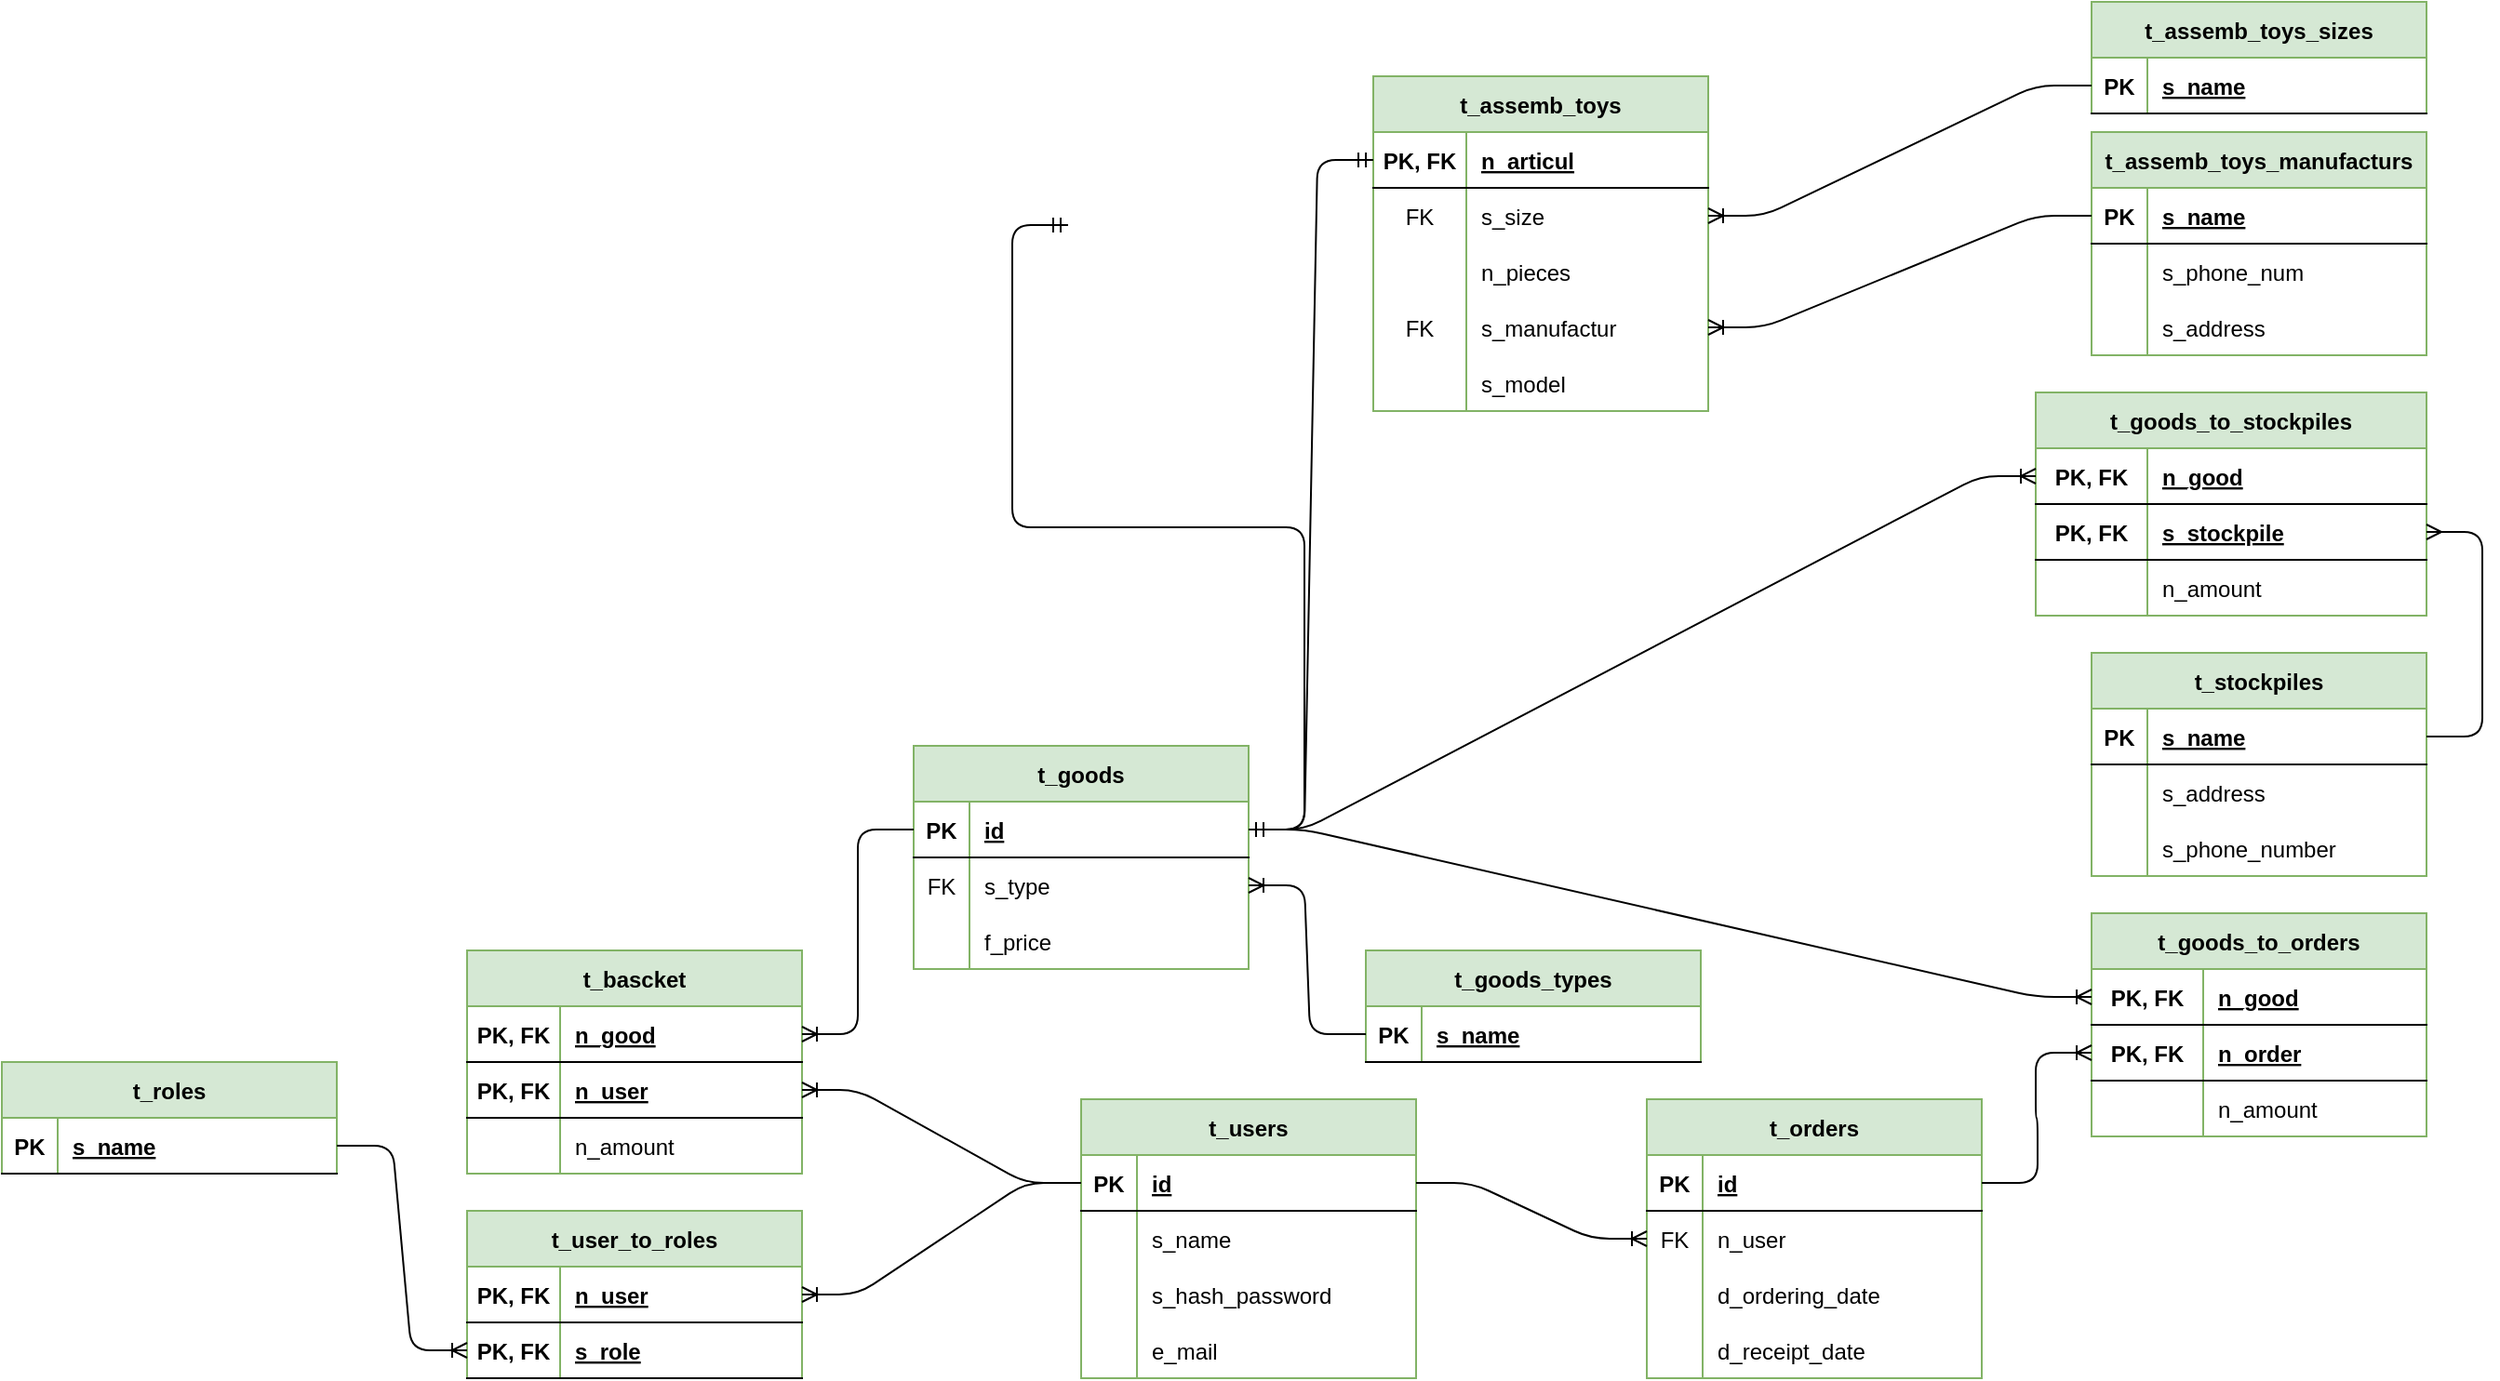 <mxfile version="14.9.0" type="device"><diagram id="l25zXF_h_-nfWPYXJ8Zp" name="Page-1"><mxGraphModel dx="2249" dy="1931" grid="1" gridSize="10" guides="1" tooltips="1" connect="1" arrows="1" fold="1" page="1" pageScale="1" pageWidth="827" pageHeight="1169" math="0" shadow="0"><root><mxCell id="0"/><mxCell id="1" parent="0"/><mxCell id="Kfu2-tte2u3ud-LGm2zd-1" value="t_users" style="shape=table;startSize=30;container=1;collapsible=1;childLayout=tableLayout;fixedRows=1;rowLines=0;fontStyle=1;align=center;resizeLast=1;fillColor=#d5e8d4;strokeColor=#82b366;" parent="1" vertex="1"><mxGeometry x="167" y="260" width="180" height="150" as="geometry"/></mxCell><mxCell id="Kfu2-tte2u3ud-LGm2zd-2" value="" style="shape=partialRectangle;collapsible=0;dropTarget=0;pointerEvents=0;fillColor=none;top=0;left=0;bottom=1;right=0;points=[[0,0.5],[1,0.5]];portConstraint=eastwest;" parent="Kfu2-tte2u3ud-LGm2zd-1" vertex="1"><mxGeometry y="30" width="180" height="30" as="geometry"/></mxCell><mxCell id="Kfu2-tte2u3ud-LGm2zd-3" value="PK" style="shape=partialRectangle;connectable=0;fillColor=none;top=0;left=0;bottom=0;right=0;fontStyle=1;overflow=hidden;" parent="Kfu2-tte2u3ud-LGm2zd-2" vertex="1"><mxGeometry width="30" height="30" as="geometry"/></mxCell><mxCell id="Kfu2-tte2u3ud-LGm2zd-4" value="id" style="shape=partialRectangle;connectable=0;fillColor=none;top=0;left=0;bottom=0;right=0;align=left;spacingLeft=6;fontStyle=5;overflow=hidden;" parent="Kfu2-tte2u3ud-LGm2zd-2" vertex="1"><mxGeometry x="30" width="150" height="30" as="geometry"/></mxCell><mxCell id="Kfu2-tte2u3ud-LGm2zd-5" value="" style="shape=partialRectangle;collapsible=0;dropTarget=0;pointerEvents=0;fillColor=none;top=0;left=0;bottom=0;right=0;points=[[0,0.5],[1,0.5]];portConstraint=eastwest;" parent="Kfu2-tte2u3ud-LGm2zd-1" vertex="1"><mxGeometry y="60" width="180" height="30" as="geometry"/></mxCell><mxCell id="Kfu2-tte2u3ud-LGm2zd-6" value="" style="shape=partialRectangle;connectable=0;fillColor=none;top=0;left=0;bottom=0;right=0;editable=1;overflow=hidden;" parent="Kfu2-tte2u3ud-LGm2zd-5" vertex="1"><mxGeometry width="30" height="30" as="geometry"/></mxCell><mxCell id="Kfu2-tte2u3ud-LGm2zd-7" value="s_name" style="shape=partialRectangle;connectable=0;fillColor=none;top=0;left=0;bottom=0;right=0;align=left;spacingLeft=6;overflow=hidden;" parent="Kfu2-tte2u3ud-LGm2zd-5" vertex="1"><mxGeometry x="30" width="150" height="30" as="geometry"/></mxCell><mxCell id="Kfu2-tte2u3ud-LGm2zd-8" value="" style="shape=partialRectangle;collapsible=0;dropTarget=0;pointerEvents=0;fillColor=none;top=0;left=0;bottom=0;right=0;points=[[0,0.5],[1,0.5]];portConstraint=eastwest;" parent="Kfu2-tte2u3ud-LGm2zd-1" vertex="1"><mxGeometry y="90" width="180" height="30" as="geometry"/></mxCell><mxCell id="Kfu2-tte2u3ud-LGm2zd-9" value="" style="shape=partialRectangle;connectable=0;fillColor=none;top=0;left=0;bottom=0;right=0;editable=1;overflow=hidden;" parent="Kfu2-tte2u3ud-LGm2zd-8" vertex="1"><mxGeometry width="30" height="30" as="geometry"/></mxCell><mxCell id="Kfu2-tte2u3ud-LGm2zd-10" value="s_hash_password" style="shape=partialRectangle;connectable=0;fillColor=none;top=0;left=0;bottom=0;right=0;align=left;spacingLeft=6;overflow=hidden;" parent="Kfu2-tte2u3ud-LGm2zd-8" vertex="1"><mxGeometry x="30" width="150" height="30" as="geometry"/></mxCell><mxCell id="Kfu2-tte2u3ud-LGm2zd-17" value="" style="shape=partialRectangle;collapsible=0;dropTarget=0;pointerEvents=0;fillColor=none;top=0;left=0;bottom=0;right=0;points=[[0,0.5],[1,0.5]];portConstraint=eastwest;" parent="Kfu2-tte2u3ud-LGm2zd-1" vertex="1"><mxGeometry y="120" width="180" height="30" as="geometry"/></mxCell><mxCell id="Kfu2-tte2u3ud-LGm2zd-18" value="" style="shape=partialRectangle;connectable=0;fillColor=none;top=0;left=0;bottom=0;right=0;editable=1;overflow=hidden;" parent="Kfu2-tte2u3ud-LGm2zd-17" vertex="1"><mxGeometry width="30" height="30" as="geometry"/></mxCell><mxCell id="Kfu2-tte2u3ud-LGm2zd-19" value="e_mail" style="shape=partialRectangle;connectable=0;fillColor=none;top=0;left=0;bottom=0;right=0;align=left;spacingLeft=6;overflow=hidden;" parent="Kfu2-tte2u3ud-LGm2zd-17" vertex="1"><mxGeometry x="30" width="150" height="30" as="geometry"/></mxCell><mxCell id="Kfu2-tte2u3ud-LGm2zd-30" value="t_orders" style="shape=table;startSize=30;container=1;collapsible=1;childLayout=tableLayout;fixedRows=1;rowLines=0;fontStyle=1;align=center;resizeLast=1;fillColor=#d5e8d4;strokeColor=#82b366;" parent="1" vertex="1"><mxGeometry x="471" y="260" width="180" height="150" as="geometry"><mxRectangle x="470" y="310" width="80" height="30" as="alternateBounds"/></mxGeometry></mxCell><mxCell id="Kfu2-tte2u3ud-LGm2zd-31" value="" style="shape=partialRectangle;collapsible=0;dropTarget=0;pointerEvents=0;fillColor=none;top=0;left=0;bottom=1;right=0;points=[[0,0.5],[1,0.5]];portConstraint=eastwest;" parent="Kfu2-tte2u3ud-LGm2zd-30" vertex="1"><mxGeometry y="30" width="180" height="30" as="geometry"/></mxCell><mxCell id="Kfu2-tte2u3ud-LGm2zd-32" value="PK" style="shape=partialRectangle;connectable=0;fillColor=none;top=0;left=0;bottom=0;right=0;fontStyle=1;overflow=hidden;" parent="Kfu2-tte2u3ud-LGm2zd-31" vertex="1"><mxGeometry width="30" height="30" as="geometry"/></mxCell><mxCell id="Kfu2-tte2u3ud-LGm2zd-33" value="id" style="shape=partialRectangle;connectable=0;fillColor=none;top=0;left=0;bottom=0;right=0;align=left;spacingLeft=6;fontStyle=5;overflow=hidden;" parent="Kfu2-tte2u3ud-LGm2zd-31" vertex="1"><mxGeometry x="30" width="150" height="30" as="geometry"/></mxCell><mxCell id="Kfu2-tte2u3ud-LGm2zd-37" value="" style="shape=partialRectangle;collapsible=0;dropTarget=0;pointerEvents=0;fillColor=none;top=0;left=0;bottom=0;right=0;points=[[0,0.5],[1,0.5]];portConstraint=eastwest;" parent="Kfu2-tte2u3ud-LGm2zd-30" vertex="1"><mxGeometry y="60" width="180" height="30" as="geometry"/></mxCell><mxCell id="Kfu2-tte2u3ud-LGm2zd-38" value="FK" style="shape=partialRectangle;connectable=0;fillColor=none;top=0;left=0;bottom=0;right=0;editable=1;overflow=hidden;" parent="Kfu2-tte2u3ud-LGm2zd-37" vertex="1"><mxGeometry width="30" height="30" as="geometry"/></mxCell><mxCell id="Kfu2-tte2u3ud-LGm2zd-39" value="n_user" style="shape=partialRectangle;connectable=0;fillColor=none;top=0;left=0;bottom=0;right=0;align=left;spacingLeft=6;overflow=hidden;" parent="Kfu2-tte2u3ud-LGm2zd-37" vertex="1"><mxGeometry x="30" width="150" height="30" as="geometry"/></mxCell><mxCell id="Kfu2-tte2u3ud-LGm2zd-40" value="" style="shape=partialRectangle;collapsible=0;dropTarget=0;pointerEvents=0;fillColor=none;top=0;left=0;bottom=0;right=0;points=[[0,0.5],[1,0.5]];portConstraint=eastwest;" parent="Kfu2-tte2u3ud-LGm2zd-30" vertex="1"><mxGeometry y="90" width="180" height="30" as="geometry"/></mxCell><mxCell id="Kfu2-tte2u3ud-LGm2zd-41" value="" style="shape=partialRectangle;connectable=0;fillColor=none;top=0;left=0;bottom=0;right=0;editable=1;overflow=hidden;" parent="Kfu2-tte2u3ud-LGm2zd-40" vertex="1"><mxGeometry width="30" height="30" as="geometry"/></mxCell><mxCell id="Kfu2-tte2u3ud-LGm2zd-42" value="d_ordering_date" style="shape=partialRectangle;connectable=0;fillColor=none;top=0;left=0;bottom=0;right=0;align=left;spacingLeft=6;overflow=hidden;" parent="Kfu2-tte2u3ud-LGm2zd-40" vertex="1"><mxGeometry x="30" width="150" height="30" as="geometry"/></mxCell><mxCell id="Kfu2-tte2u3ud-LGm2zd-43" style="shape=partialRectangle;collapsible=0;dropTarget=0;pointerEvents=0;fillColor=none;top=0;left=0;bottom=0;right=0;points=[[0,0.5],[1,0.5]];portConstraint=eastwest;" parent="Kfu2-tte2u3ud-LGm2zd-30" vertex="1"><mxGeometry y="120" width="180" height="30" as="geometry"/></mxCell><mxCell id="Kfu2-tte2u3ud-LGm2zd-44" style="shape=partialRectangle;connectable=0;fillColor=none;top=0;left=0;bottom=0;right=0;editable=1;overflow=hidden;" parent="Kfu2-tte2u3ud-LGm2zd-43" vertex="1"><mxGeometry width="30" height="30" as="geometry"/></mxCell><mxCell id="Kfu2-tte2u3ud-LGm2zd-45" value="d_receipt_date" style="shape=partialRectangle;connectable=0;fillColor=none;top=0;left=0;bottom=0;right=0;align=left;spacingLeft=6;overflow=hidden;" parent="Kfu2-tte2u3ud-LGm2zd-43" vertex="1"><mxGeometry x="30" width="150" height="30" as="geometry"/></mxCell><mxCell id="Kfu2-tte2u3ud-LGm2zd-49" value="" style="edgeStyle=entityRelationEdgeStyle;fontSize=12;html=1;endArrow=ERoneToMany;" parent="1" source="Kfu2-tte2u3ud-LGm2zd-2" target="Kfu2-tte2u3ud-LGm2zd-37" edge="1"><mxGeometry width="100" height="100" relative="1" as="geometry"><mxPoint x="427" y="470" as="sourcePoint"/><mxPoint x="527" y="370" as="targetPoint"/></mxGeometry></mxCell><mxCell id="Kfu2-tte2u3ud-LGm2zd-50" value="t_goods" style="shape=table;startSize=30;container=1;collapsible=1;childLayout=tableLayout;fixedRows=1;rowLines=0;fontStyle=1;align=center;resizeLast=1;fillColor=#d5e8d4;strokeColor=#82b366;" parent="1" vertex="1"><mxGeometry x="77" y="70" width="180" height="120" as="geometry"/></mxCell><mxCell id="Kfu2-tte2u3ud-LGm2zd-51" value="" style="shape=partialRectangle;collapsible=0;dropTarget=0;pointerEvents=0;fillColor=none;top=0;left=0;bottom=1;right=0;points=[[0,0.5],[1,0.5]];portConstraint=eastwest;" parent="Kfu2-tte2u3ud-LGm2zd-50" vertex="1"><mxGeometry y="30" width="180" height="30" as="geometry"/></mxCell><mxCell id="Kfu2-tte2u3ud-LGm2zd-52" value="PK" style="shape=partialRectangle;connectable=0;fillColor=none;top=0;left=0;bottom=0;right=0;fontStyle=1;overflow=hidden;" parent="Kfu2-tte2u3ud-LGm2zd-51" vertex="1"><mxGeometry width="30" height="30" as="geometry"/></mxCell><mxCell id="Kfu2-tte2u3ud-LGm2zd-53" value="id" style="shape=partialRectangle;connectable=0;fillColor=none;top=0;left=0;bottom=0;right=0;align=left;spacingLeft=6;fontStyle=5;overflow=hidden;" parent="Kfu2-tte2u3ud-LGm2zd-51" vertex="1"><mxGeometry x="30" width="150" height="30" as="geometry"/></mxCell><mxCell id="Kfu2-tte2u3ud-LGm2zd-54" value="" style="shape=partialRectangle;collapsible=0;dropTarget=0;pointerEvents=0;fillColor=none;top=0;left=0;bottom=0;right=0;points=[[0,0.5],[1,0.5]];portConstraint=eastwest;" parent="Kfu2-tte2u3ud-LGm2zd-50" vertex="1"><mxGeometry y="60" width="180" height="30" as="geometry"/></mxCell><mxCell id="Kfu2-tte2u3ud-LGm2zd-55" value="FK" style="shape=partialRectangle;connectable=0;fillColor=none;top=0;left=0;bottom=0;right=0;editable=1;overflow=hidden;" parent="Kfu2-tte2u3ud-LGm2zd-54" vertex="1"><mxGeometry width="30" height="30" as="geometry"/></mxCell><mxCell id="Kfu2-tte2u3ud-LGm2zd-56" value="s_type" style="shape=partialRectangle;connectable=0;fillColor=none;top=0;left=0;bottom=0;right=0;align=left;spacingLeft=6;overflow=hidden;" parent="Kfu2-tte2u3ud-LGm2zd-54" vertex="1"><mxGeometry x="30" width="150" height="30" as="geometry"/></mxCell><mxCell id="KdkHoubyCZWtUUZc4maZ-32" style="shape=partialRectangle;collapsible=0;dropTarget=0;pointerEvents=0;fillColor=none;top=0;left=0;bottom=0;right=0;points=[[0,0.5],[1,0.5]];portConstraint=eastwest;" parent="Kfu2-tte2u3ud-LGm2zd-50" vertex="1"><mxGeometry y="90" width="180" height="30" as="geometry"/></mxCell><mxCell id="KdkHoubyCZWtUUZc4maZ-33" style="shape=partialRectangle;connectable=0;fillColor=none;top=0;left=0;bottom=0;right=0;editable=1;overflow=hidden;" parent="KdkHoubyCZWtUUZc4maZ-32" vertex="1"><mxGeometry width="30" height="30" as="geometry"/></mxCell><mxCell id="KdkHoubyCZWtUUZc4maZ-34" value="f_price" style="shape=partialRectangle;connectable=0;fillColor=none;top=0;left=0;bottom=0;right=0;align=left;spacingLeft=6;overflow=hidden;" parent="KdkHoubyCZWtUUZc4maZ-32" vertex="1"><mxGeometry x="30" width="150" height="30" as="geometry"/></mxCell><mxCell id="Kfu2-tte2u3ud-LGm2zd-72" value="t_stockpiles" style="shape=table;startSize=30;container=1;collapsible=1;childLayout=tableLayout;fixedRows=1;rowLines=0;fontStyle=1;align=center;resizeLast=1;fillColor=#d5e8d4;strokeColor=#82b366;" parent="1" vertex="1"><mxGeometry x="710" y="20" width="180" height="120" as="geometry"/></mxCell><mxCell id="Kfu2-tte2u3ud-LGm2zd-73" value="" style="shape=partialRectangle;collapsible=0;dropTarget=0;pointerEvents=0;fillColor=none;top=0;left=0;bottom=1;right=0;points=[[0,0.5],[1,0.5]];portConstraint=eastwest;" parent="Kfu2-tte2u3ud-LGm2zd-72" vertex="1"><mxGeometry y="30" width="180" height="30" as="geometry"/></mxCell><mxCell id="Kfu2-tte2u3ud-LGm2zd-74" value="PK" style="shape=partialRectangle;connectable=0;fillColor=none;top=0;left=0;bottom=0;right=0;fontStyle=1;overflow=hidden;" parent="Kfu2-tte2u3ud-LGm2zd-73" vertex="1"><mxGeometry width="30" height="30" as="geometry"/></mxCell><mxCell id="Kfu2-tte2u3ud-LGm2zd-75" value="s_name" style="shape=partialRectangle;connectable=0;fillColor=none;top=0;left=0;bottom=0;right=0;align=left;spacingLeft=6;fontStyle=5;overflow=hidden;" parent="Kfu2-tte2u3ud-LGm2zd-73" vertex="1"><mxGeometry x="30" width="150" height="30" as="geometry"/></mxCell><mxCell id="Kfu2-tte2u3ud-LGm2zd-76" value="" style="shape=partialRectangle;collapsible=0;dropTarget=0;pointerEvents=0;fillColor=none;top=0;left=0;bottom=0;right=0;points=[[0,0.5],[1,0.5]];portConstraint=eastwest;" parent="Kfu2-tte2u3ud-LGm2zd-72" vertex="1"><mxGeometry y="60" width="180" height="30" as="geometry"/></mxCell><mxCell id="Kfu2-tte2u3ud-LGm2zd-77" value="" style="shape=partialRectangle;connectable=0;fillColor=none;top=0;left=0;bottom=0;right=0;editable=1;overflow=hidden;" parent="Kfu2-tte2u3ud-LGm2zd-76" vertex="1"><mxGeometry width="30" height="30" as="geometry"/></mxCell><mxCell id="Kfu2-tte2u3ud-LGm2zd-78" value="s_address" style="shape=partialRectangle;connectable=0;fillColor=none;top=0;left=0;bottom=0;right=0;align=left;spacingLeft=6;overflow=hidden;" parent="Kfu2-tte2u3ud-LGm2zd-76" vertex="1"><mxGeometry x="30" width="150" height="30" as="geometry"/></mxCell><mxCell id="Kfu2-tte2u3ud-LGm2zd-79" value="" style="shape=partialRectangle;collapsible=0;dropTarget=0;pointerEvents=0;fillColor=none;top=0;left=0;bottom=0;right=0;points=[[0,0.5],[1,0.5]];portConstraint=eastwest;" parent="Kfu2-tte2u3ud-LGm2zd-72" vertex="1"><mxGeometry y="90" width="180" height="30" as="geometry"/></mxCell><mxCell id="Kfu2-tte2u3ud-LGm2zd-80" value="" style="shape=partialRectangle;connectable=0;fillColor=none;top=0;left=0;bottom=0;right=0;editable=1;overflow=hidden;" parent="Kfu2-tte2u3ud-LGm2zd-79" vertex="1"><mxGeometry width="30" height="30" as="geometry"/></mxCell><mxCell id="Kfu2-tte2u3ud-LGm2zd-81" value="s_phone_number" style="shape=partialRectangle;connectable=0;fillColor=none;top=0;left=0;bottom=0;right=0;align=left;spacingLeft=6;overflow=hidden;" parent="Kfu2-tte2u3ud-LGm2zd-79" vertex="1"><mxGeometry x="30" width="150" height="30" as="geometry"/></mxCell><mxCell id="Kfu2-tte2u3ud-LGm2zd-85" value="t_goods_to_stockpiles" style="shape=table;startSize=30;container=1;collapsible=1;childLayout=tableLayout;fixedRows=1;rowLines=0;fontStyle=1;align=center;resizeLast=1;fillColor=#d5e8d4;strokeColor=#82b366;" parent="1" vertex="1"><mxGeometry x="680" y="-120" width="210" height="120" as="geometry"/></mxCell><mxCell id="Kfu2-tte2u3ud-LGm2zd-86" value="" style="shape=partialRectangle;collapsible=0;dropTarget=0;pointerEvents=0;fillColor=none;top=0;left=0;bottom=1;right=0;points=[[0,0.5],[1,0.5]];portConstraint=eastwest;" parent="Kfu2-tte2u3ud-LGm2zd-85" vertex="1"><mxGeometry y="30" width="210" height="30" as="geometry"/></mxCell><mxCell id="Kfu2-tte2u3ud-LGm2zd-87" value="PK, FK" style="shape=partialRectangle;connectable=0;fillColor=none;top=0;left=0;bottom=0;right=0;fontStyle=1;overflow=hidden;" parent="Kfu2-tte2u3ud-LGm2zd-86" vertex="1"><mxGeometry width="60" height="30" as="geometry"/></mxCell><mxCell id="Kfu2-tte2u3ud-LGm2zd-88" value="n_good" style="shape=partialRectangle;connectable=0;fillColor=none;top=0;left=0;bottom=0;right=0;align=left;spacingLeft=6;fontStyle=5;overflow=hidden;" parent="Kfu2-tte2u3ud-LGm2zd-86" vertex="1"><mxGeometry x="60" width="150" height="30" as="geometry"/></mxCell><mxCell id="Kfu2-tte2u3ud-LGm2zd-125" value="" style="shape=partialRectangle;collapsible=0;dropTarget=0;pointerEvents=0;fillColor=none;top=0;left=0;bottom=1;right=0;points=[[0,0.5],[1,0.5]];portConstraint=eastwest;" parent="Kfu2-tte2u3ud-LGm2zd-85" vertex="1"><mxGeometry y="60" width="210" height="30" as="geometry"/></mxCell><mxCell id="Kfu2-tte2u3ud-LGm2zd-126" value="PK, FK" style="shape=partialRectangle;connectable=0;fillColor=none;top=0;left=0;bottom=0;right=0;fontStyle=1;overflow=hidden;" parent="Kfu2-tte2u3ud-LGm2zd-125" vertex="1"><mxGeometry width="60" height="30" as="geometry"/></mxCell><mxCell id="Kfu2-tte2u3ud-LGm2zd-127" value="s_stockpile" style="shape=partialRectangle;connectable=0;fillColor=none;top=0;left=0;bottom=0;right=0;align=left;spacingLeft=6;fontStyle=5;overflow=hidden;" parent="Kfu2-tte2u3ud-LGm2zd-125" vertex="1"><mxGeometry x="60" width="150" height="30" as="geometry"/></mxCell><mxCell id="Kfu2-tte2u3ud-LGm2zd-89" value="" style="shape=partialRectangle;collapsible=0;dropTarget=0;pointerEvents=0;fillColor=none;top=0;left=0;bottom=0;right=0;points=[[0,0.5],[1,0.5]];portConstraint=eastwest;" parent="Kfu2-tte2u3ud-LGm2zd-85" vertex="1"><mxGeometry y="90" width="210" height="30" as="geometry"/></mxCell><mxCell id="Kfu2-tte2u3ud-LGm2zd-90" value="" style="shape=partialRectangle;connectable=0;fillColor=none;top=0;left=0;bottom=0;right=0;editable=1;overflow=hidden;" parent="Kfu2-tte2u3ud-LGm2zd-89" vertex="1"><mxGeometry width="60" height="30" as="geometry"/></mxCell><mxCell id="Kfu2-tte2u3ud-LGm2zd-91" value="n_amount" style="shape=partialRectangle;connectable=0;fillColor=none;top=0;left=0;bottom=0;right=0;align=left;spacingLeft=6;overflow=hidden;" parent="Kfu2-tte2u3ud-LGm2zd-89" vertex="1"><mxGeometry x="60" width="150" height="30" as="geometry"/></mxCell><mxCell id="KdkHoubyCZWtUUZc4maZ-1" value="t_goods_to_orders" style="shape=table;startSize=30;container=1;collapsible=1;childLayout=tableLayout;fixedRows=1;rowLines=0;fontStyle=1;align=center;resizeLast=1;fillColor=#d5e8d4;strokeColor=#82b366;" parent="1" vertex="1"><mxGeometry x="710" y="160" width="180" height="120" as="geometry"/></mxCell><mxCell id="KdkHoubyCZWtUUZc4maZ-2" value="" style="shape=partialRectangle;collapsible=0;dropTarget=0;pointerEvents=0;fillColor=none;top=0;left=0;bottom=1;right=0;points=[[0,0.5],[1,0.5]];portConstraint=eastwest;" parent="KdkHoubyCZWtUUZc4maZ-1" vertex="1"><mxGeometry y="30" width="180" height="30" as="geometry"/></mxCell><mxCell id="KdkHoubyCZWtUUZc4maZ-3" value="PK, FK" style="shape=partialRectangle;connectable=0;fillColor=none;top=0;left=0;bottom=0;right=0;fontStyle=1;overflow=hidden;" parent="KdkHoubyCZWtUUZc4maZ-2" vertex="1"><mxGeometry width="60" height="30" as="geometry"/></mxCell><mxCell id="KdkHoubyCZWtUUZc4maZ-4" value="n_good" style="shape=partialRectangle;connectable=0;fillColor=none;top=0;left=0;bottom=0;right=0;align=left;spacingLeft=6;fontStyle=5;overflow=hidden;" parent="KdkHoubyCZWtUUZc4maZ-2" vertex="1"><mxGeometry x="60" width="120" height="30" as="geometry"/></mxCell><mxCell id="KdkHoubyCZWtUUZc4maZ-14" style="shape=partialRectangle;collapsible=0;dropTarget=0;pointerEvents=0;fillColor=none;top=0;left=0;bottom=1;right=0;points=[[0,0.5],[1,0.5]];portConstraint=eastwest;" parent="KdkHoubyCZWtUUZc4maZ-1" vertex="1"><mxGeometry y="60" width="180" height="30" as="geometry"/></mxCell><mxCell id="KdkHoubyCZWtUUZc4maZ-15" value="PK, FK" style="shape=partialRectangle;connectable=0;fillColor=none;top=0;left=0;bottom=0;right=0;fontStyle=1;overflow=hidden;" parent="KdkHoubyCZWtUUZc4maZ-14" vertex="1"><mxGeometry width="60" height="30" as="geometry"/></mxCell><mxCell id="KdkHoubyCZWtUUZc4maZ-16" value="n_order" style="shape=partialRectangle;connectable=0;fillColor=none;top=0;left=0;bottom=0;right=0;align=left;spacingLeft=6;fontStyle=5;overflow=hidden;" parent="KdkHoubyCZWtUUZc4maZ-14" vertex="1"><mxGeometry x="60" width="120" height="30" as="geometry"/></mxCell><mxCell id="KdkHoubyCZWtUUZc4maZ-5" value="" style="shape=partialRectangle;collapsible=0;dropTarget=0;pointerEvents=0;fillColor=none;top=0;left=0;bottom=0;right=0;points=[[0,0.5],[1,0.5]];portConstraint=eastwest;" parent="KdkHoubyCZWtUUZc4maZ-1" vertex="1"><mxGeometry y="90" width="180" height="30" as="geometry"/></mxCell><mxCell id="KdkHoubyCZWtUUZc4maZ-6" value="" style="shape=partialRectangle;connectable=0;fillColor=none;top=0;left=0;bottom=0;right=0;editable=1;overflow=hidden;" parent="KdkHoubyCZWtUUZc4maZ-5" vertex="1"><mxGeometry width="60" height="30" as="geometry"/></mxCell><mxCell id="KdkHoubyCZWtUUZc4maZ-7" value="n_amount" style="shape=partialRectangle;connectable=0;fillColor=none;top=0;left=0;bottom=0;right=0;align=left;spacingLeft=6;overflow=hidden;" parent="KdkHoubyCZWtUUZc4maZ-5" vertex="1"><mxGeometry x="60" width="120" height="30" as="geometry"/></mxCell><mxCell id="KdkHoubyCZWtUUZc4maZ-19" value="t_assemb_toys" style="shape=table;startSize=30;container=1;collapsible=1;childLayout=tableLayout;fixedRows=1;rowLines=0;fontStyle=1;align=center;resizeLast=1;fillColor=#d5e8d4;strokeColor=#82b366;" parent="1" vertex="1"><mxGeometry x="324" y="-290" width="180" height="180" as="geometry"/></mxCell><mxCell id="KdkHoubyCZWtUUZc4maZ-20" value="" style="shape=partialRectangle;collapsible=0;dropTarget=0;pointerEvents=0;fillColor=none;top=0;left=0;bottom=1;right=0;points=[[0,0.5],[1,0.5]];portConstraint=eastwest;" parent="KdkHoubyCZWtUUZc4maZ-19" vertex="1"><mxGeometry y="30" width="180" height="30" as="geometry"/></mxCell><mxCell id="KdkHoubyCZWtUUZc4maZ-21" value="PK, FK" style="shape=partialRectangle;connectable=0;fillColor=none;top=0;left=0;bottom=0;right=0;fontStyle=1;overflow=hidden;" parent="KdkHoubyCZWtUUZc4maZ-20" vertex="1"><mxGeometry width="50" height="30" as="geometry"/></mxCell><mxCell id="KdkHoubyCZWtUUZc4maZ-22" value="n_articul" style="shape=partialRectangle;connectable=0;fillColor=none;top=0;left=0;bottom=0;right=0;align=left;spacingLeft=6;fontStyle=5;overflow=hidden;" parent="KdkHoubyCZWtUUZc4maZ-20" vertex="1"><mxGeometry x="50" width="130" height="30" as="geometry"/></mxCell><mxCell id="KdkHoubyCZWtUUZc4maZ-26" value="" style="shape=partialRectangle;collapsible=0;dropTarget=0;pointerEvents=0;fillColor=none;top=0;left=0;bottom=0;right=0;points=[[0,0.5],[1,0.5]];portConstraint=eastwest;" parent="KdkHoubyCZWtUUZc4maZ-19" vertex="1"><mxGeometry y="60" width="180" height="30" as="geometry"/></mxCell><mxCell id="KdkHoubyCZWtUUZc4maZ-27" value="FK" style="shape=partialRectangle;connectable=0;fillColor=none;top=0;left=0;bottom=0;right=0;editable=1;overflow=hidden;" parent="KdkHoubyCZWtUUZc4maZ-26" vertex="1"><mxGeometry width="50" height="30" as="geometry"/></mxCell><mxCell id="KdkHoubyCZWtUUZc4maZ-28" value="s_size" style="shape=partialRectangle;connectable=0;fillColor=none;top=0;left=0;bottom=0;right=0;align=left;spacingLeft=6;overflow=hidden;" parent="KdkHoubyCZWtUUZc4maZ-26" vertex="1"><mxGeometry x="50" width="130" height="30" as="geometry"/></mxCell><mxCell id="KdkHoubyCZWtUUZc4maZ-29" value="" style="shape=partialRectangle;collapsible=0;dropTarget=0;pointerEvents=0;fillColor=none;top=0;left=0;bottom=0;right=0;points=[[0,0.5],[1,0.5]];portConstraint=eastwest;" parent="KdkHoubyCZWtUUZc4maZ-19" vertex="1"><mxGeometry y="90" width="180" height="30" as="geometry"/></mxCell><mxCell id="KdkHoubyCZWtUUZc4maZ-30" value="" style="shape=partialRectangle;connectable=0;fillColor=none;top=0;left=0;bottom=0;right=0;editable=1;overflow=hidden;" parent="KdkHoubyCZWtUUZc4maZ-29" vertex="1"><mxGeometry width="50" height="30" as="geometry"/></mxCell><mxCell id="KdkHoubyCZWtUUZc4maZ-31" value="n_pieces" style="shape=partialRectangle;connectable=0;fillColor=none;top=0;left=0;bottom=0;right=0;align=left;spacingLeft=6;overflow=hidden;" parent="KdkHoubyCZWtUUZc4maZ-29" vertex="1"><mxGeometry x="50" width="130" height="30" as="geometry"/></mxCell><mxCell id="ILdsVko08SGLMt3vrVn5-2" style="shape=partialRectangle;collapsible=0;dropTarget=0;pointerEvents=0;fillColor=none;top=0;left=0;bottom=0;right=0;points=[[0,0.5],[1,0.5]];portConstraint=eastwest;" vertex="1" parent="KdkHoubyCZWtUUZc4maZ-19"><mxGeometry y="120" width="180" height="30" as="geometry"/></mxCell><mxCell id="ILdsVko08SGLMt3vrVn5-3" value="FK" style="shape=partialRectangle;connectable=0;fillColor=none;top=0;left=0;bottom=0;right=0;editable=1;overflow=hidden;" vertex="1" parent="ILdsVko08SGLMt3vrVn5-2"><mxGeometry width="50" height="30" as="geometry"/></mxCell><mxCell id="ILdsVko08SGLMt3vrVn5-4" value="s_manufactur" style="shape=partialRectangle;connectable=0;fillColor=none;top=0;left=0;bottom=0;right=0;align=left;spacingLeft=6;overflow=hidden;" vertex="1" parent="ILdsVko08SGLMt3vrVn5-2"><mxGeometry x="50" width="130" height="30" as="geometry"/></mxCell><mxCell id="ILdsVko08SGLMt3vrVn5-5" style="shape=partialRectangle;collapsible=0;dropTarget=0;pointerEvents=0;fillColor=none;top=0;left=0;bottom=0;right=0;points=[[0,0.5],[1,0.5]];portConstraint=eastwest;" vertex="1" parent="KdkHoubyCZWtUUZc4maZ-19"><mxGeometry y="150" width="180" height="30" as="geometry"/></mxCell><mxCell id="ILdsVko08SGLMt3vrVn5-6" value="" style="shape=partialRectangle;connectable=0;fillColor=none;top=0;left=0;bottom=0;right=0;editable=1;overflow=hidden;" vertex="1" parent="ILdsVko08SGLMt3vrVn5-5"><mxGeometry width="50" height="30" as="geometry"/></mxCell><mxCell id="ILdsVko08SGLMt3vrVn5-7" value="s_model" style="shape=partialRectangle;connectable=0;fillColor=none;top=0;left=0;bottom=0;right=0;align=left;spacingLeft=6;overflow=hidden;" vertex="1" parent="ILdsVko08SGLMt3vrVn5-5"><mxGeometry x="50" width="130" height="30" as="geometry"/></mxCell><mxCell id="KdkHoubyCZWtUUZc4maZ-39" value="t_assemb_toys_manufacturs" style="shape=table;startSize=30;container=1;collapsible=1;childLayout=tableLayout;fixedRows=1;rowLines=0;fontStyle=1;align=center;resizeLast=1;fillColor=#d5e8d4;strokeColor=#82b366;" parent="1" vertex="1"><mxGeometry x="710" y="-260" width="180" height="120" as="geometry"/></mxCell><mxCell id="KdkHoubyCZWtUUZc4maZ-40" value="" style="shape=partialRectangle;collapsible=0;dropTarget=0;pointerEvents=0;fillColor=none;top=0;left=0;bottom=1;right=0;points=[[0,0.5],[1,0.5]];portConstraint=eastwest;" parent="KdkHoubyCZWtUUZc4maZ-39" vertex="1"><mxGeometry y="30" width="180" height="30" as="geometry"/></mxCell><mxCell id="KdkHoubyCZWtUUZc4maZ-41" value="PK" style="shape=partialRectangle;connectable=0;fillColor=none;top=0;left=0;bottom=0;right=0;fontStyle=1;overflow=hidden;" parent="KdkHoubyCZWtUUZc4maZ-40" vertex="1"><mxGeometry width="30" height="30" as="geometry"/></mxCell><mxCell id="KdkHoubyCZWtUUZc4maZ-42" value="s_name" style="shape=partialRectangle;connectable=0;fillColor=none;top=0;left=0;bottom=0;right=0;align=left;spacingLeft=6;fontStyle=5;overflow=hidden;" parent="KdkHoubyCZWtUUZc4maZ-40" vertex="1"><mxGeometry x="30" width="150" height="30" as="geometry"/></mxCell><mxCell id="KdkHoubyCZWtUUZc4maZ-43" value="" style="shape=partialRectangle;collapsible=0;dropTarget=0;pointerEvents=0;fillColor=none;top=0;left=0;bottom=0;right=0;points=[[0,0.5],[1,0.5]];portConstraint=eastwest;" parent="KdkHoubyCZWtUUZc4maZ-39" vertex="1"><mxGeometry y="60" width="180" height="30" as="geometry"/></mxCell><mxCell id="KdkHoubyCZWtUUZc4maZ-44" value="" style="shape=partialRectangle;connectable=0;fillColor=none;top=0;left=0;bottom=0;right=0;editable=1;overflow=hidden;" parent="KdkHoubyCZWtUUZc4maZ-43" vertex="1"><mxGeometry width="30" height="30" as="geometry"/></mxCell><mxCell id="KdkHoubyCZWtUUZc4maZ-45" value="s_phone_num" style="shape=partialRectangle;connectable=0;fillColor=none;top=0;left=0;bottom=0;right=0;align=left;spacingLeft=6;overflow=hidden;" parent="KdkHoubyCZWtUUZc4maZ-43" vertex="1"><mxGeometry x="30" width="150" height="30" as="geometry"/></mxCell><mxCell id="KdkHoubyCZWtUUZc4maZ-46" value="" style="shape=partialRectangle;collapsible=0;dropTarget=0;pointerEvents=0;fillColor=none;top=0;left=0;bottom=0;right=0;points=[[0,0.5],[1,0.5]];portConstraint=eastwest;" parent="KdkHoubyCZWtUUZc4maZ-39" vertex="1"><mxGeometry y="90" width="180" height="30" as="geometry"/></mxCell><mxCell id="KdkHoubyCZWtUUZc4maZ-47" value="" style="shape=partialRectangle;connectable=0;fillColor=none;top=0;left=0;bottom=0;right=0;editable=1;overflow=hidden;" parent="KdkHoubyCZWtUUZc4maZ-46" vertex="1"><mxGeometry width="30" height="30" as="geometry"/></mxCell><mxCell id="KdkHoubyCZWtUUZc4maZ-48" value="s_address" style="shape=partialRectangle;connectable=0;fillColor=none;top=0;left=0;bottom=0;right=0;align=left;spacingLeft=6;overflow=hidden;" parent="KdkHoubyCZWtUUZc4maZ-46" vertex="1"><mxGeometry x="30" width="150" height="30" as="geometry"/></mxCell><mxCell id="KdkHoubyCZWtUUZc4maZ-75" value="t_assemb_toys_sizes" style="shape=table;startSize=30;container=1;collapsible=1;childLayout=tableLayout;fixedRows=1;rowLines=0;fontStyle=1;align=center;resizeLast=1;fillColor=#d5e8d4;strokeColor=#82b366;" parent="1" vertex="1"><mxGeometry x="710" y="-330" width="180" height="60" as="geometry"/></mxCell><mxCell id="KdkHoubyCZWtUUZc4maZ-76" value="" style="shape=partialRectangle;collapsible=0;dropTarget=0;pointerEvents=0;fillColor=none;top=0;left=0;bottom=1;right=0;points=[[0,0.5],[1,0.5]];portConstraint=eastwest;" parent="KdkHoubyCZWtUUZc4maZ-75" vertex="1"><mxGeometry y="30" width="180" height="30" as="geometry"/></mxCell><mxCell id="KdkHoubyCZWtUUZc4maZ-77" value="PK" style="shape=partialRectangle;connectable=0;fillColor=none;top=0;left=0;bottom=0;right=0;fontStyle=1;overflow=hidden;" parent="KdkHoubyCZWtUUZc4maZ-76" vertex="1"><mxGeometry width="30" height="30" as="geometry"/></mxCell><mxCell id="KdkHoubyCZWtUUZc4maZ-78" value="s_name" style="shape=partialRectangle;connectable=0;fillColor=none;top=0;left=0;bottom=0;right=0;align=left;spacingLeft=6;fontStyle=5;overflow=hidden;" parent="KdkHoubyCZWtUUZc4maZ-76" vertex="1"><mxGeometry x="30" width="150" height="30" as="geometry"/></mxCell><mxCell id="KdkHoubyCZWtUUZc4maZ-82" value="t_bascket" style="shape=table;startSize=30;container=1;collapsible=1;childLayout=tableLayout;fixedRows=1;rowLines=0;fontStyle=1;align=center;resizeLast=1;fillColor=#d5e8d4;strokeColor=#82b366;" parent="1" vertex="1"><mxGeometry x="-163" y="180" width="180" height="120" as="geometry"/></mxCell><mxCell id="KdkHoubyCZWtUUZc4maZ-95" style="shape=partialRectangle;collapsible=0;dropTarget=0;pointerEvents=0;fillColor=none;top=0;left=0;bottom=1;right=0;points=[[0,0.5],[1,0.5]];portConstraint=eastwest;" parent="KdkHoubyCZWtUUZc4maZ-82" vertex="1"><mxGeometry y="30" width="180" height="30" as="geometry"/></mxCell><mxCell id="KdkHoubyCZWtUUZc4maZ-96" value="PK, FK" style="shape=partialRectangle;connectable=0;fillColor=none;top=0;left=0;bottom=0;right=0;fontStyle=1;overflow=hidden;" parent="KdkHoubyCZWtUUZc4maZ-95" vertex="1"><mxGeometry width="50" height="30" as="geometry"/></mxCell><mxCell id="KdkHoubyCZWtUUZc4maZ-97" value="n_good" style="shape=partialRectangle;connectable=0;fillColor=none;top=0;left=0;bottom=0;right=0;align=left;spacingLeft=6;fontStyle=5;overflow=hidden;" parent="KdkHoubyCZWtUUZc4maZ-95" vertex="1"><mxGeometry x="50" width="130" height="30" as="geometry"/></mxCell><mxCell id="KdkHoubyCZWtUUZc4maZ-83" value="" style="shape=partialRectangle;collapsible=0;dropTarget=0;pointerEvents=0;fillColor=none;top=0;left=0;bottom=1;right=0;points=[[0,0.5],[1,0.5]];portConstraint=eastwest;" parent="KdkHoubyCZWtUUZc4maZ-82" vertex="1"><mxGeometry y="60" width="180" height="30" as="geometry"/></mxCell><mxCell id="KdkHoubyCZWtUUZc4maZ-84" value="PK, FK" style="shape=partialRectangle;connectable=0;fillColor=none;top=0;left=0;bottom=0;right=0;fontStyle=1;overflow=hidden;" parent="KdkHoubyCZWtUUZc4maZ-83" vertex="1"><mxGeometry width="50" height="30" as="geometry"/></mxCell><mxCell id="KdkHoubyCZWtUUZc4maZ-85" value="n_user" style="shape=partialRectangle;connectable=0;fillColor=none;top=0;left=0;bottom=0;right=0;align=left;spacingLeft=6;fontStyle=5;overflow=hidden;" parent="KdkHoubyCZWtUUZc4maZ-83" vertex="1"><mxGeometry x="50" width="130" height="30" as="geometry"/></mxCell><mxCell id="KdkHoubyCZWtUUZc4maZ-86" value="" style="shape=partialRectangle;collapsible=0;dropTarget=0;pointerEvents=0;fillColor=none;top=0;left=0;bottom=0;right=0;points=[[0,0.5],[1,0.5]];portConstraint=eastwest;" parent="KdkHoubyCZWtUUZc4maZ-82" vertex="1"><mxGeometry y="90" width="180" height="30" as="geometry"/></mxCell><mxCell id="KdkHoubyCZWtUUZc4maZ-87" value="" style="shape=partialRectangle;connectable=0;fillColor=none;top=0;left=0;bottom=0;right=0;editable=1;overflow=hidden;" parent="KdkHoubyCZWtUUZc4maZ-86" vertex="1"><mxGeometry width="50" height="30" as="geometry"/></mxCell><mxCell id="KdkHoubyCZWtUUZc4maZ-88" value="n_amount" style="shape=partialRectangle;connectable=0;fillColor=none;top=0;left=0;bottom=0;right=0;align=left;spacingLeft=6;overflow=hidden;" parent="KdkHoubyCZWtUUZc4maZ-86" vertex="1"><mxGeometry x="50" width="130" height="30" as="geometry"/></mxCell><mxCell id="KdkHoubyCZWtUUZc4maZ-105" value="t_roles" style="shape=table;startSize=30;container=1;collapsible=1;childLayout=tableLayout;fixedRows=1;rowLines=0;fontStyle=1;align=center;resizeLast=1;fillColor=#d5e8d4;strokeColor=#82b366;" parent="1" vertex="1"><mxGeometry x="-413" y="240" width="180" height="60" as="geometry"/></mxCell><mxCell id="KdkHoubyCZWtUUZc4maZ-106" value="" style="shape=partialRectangle;collapsible=0;dropTarget=0;pointerEvents=0;fillColor=none;top=0;left=0;bottom=1;right=0;points=[[0,0.5],[1,0.5]];portConstraint=eastwest;" parent="KdkHoubyCZWtUUZc4maZ-105" vertex="1"><mxGeometry y="30" width="180" height="30" as="geometry"/></mxCell><mxCell id="KdkHoubyCZWtUUZc4maZ-107" value="PK" style="shape=partialRectangle;connectable=0;fillColor=none;top=0;left=0;bottom=0;right=0;fontStyle=1;overflow=hidden;" parent="KdkHoubyCZWtUUZc4maZ-106" vertex="1"><mxGeometry width="30" height="30" as="geometry"/></mxCell><mxCell id="KdkHoubyCZWtUUZc4maZ-108" value="s_name" style="shape=partialRectangle;connectable=0;fillColor=none;top=0;left=0;bottom=0;right=0;align=left;spacingLeft=6;fontStyle=5;overflow=hidden;" parent="KdkHoubyCZWtUUZc4maZ-106" vertex="1"><mxGeometry x="30" width="150" height="30" as="geometry"/></mxCell><mxCell id="KdkHoubyCZWtUUZc4maZ-121" value="t_user_to_roles" style="shape=table;startSize=30;container=1;collapsible=1;childLayout=tableLayout;fixedRows=1;rowLines=0;fontStyle=1;align=center;resizeLast=1;fillColor=#d5e8d4;strokeColor=#82b366;" parent="1" vertex="1"><mxGeometry x="-163" y="320" width="180" height="90" as="geometry"/></mxCell><mxCell id="KdkHoubyCZWtUUZc4maZ-122" value="" style="shape=partialRectangle;collapsible=0;dropTarget=0;pointerEvents=0;fillColor=none;top=0;left=0;bottom=1;right=0;points=[[0,0.5],[1,0.5]];portConstraint=eastwest;" parent="KdkHoubyCZWtUUZc4maZ-121" vertex="1"><mxGeometry y="30" width="180" height="30" as="geometry"/></mxCell><mxCell id="KdkHoubyCZWtUUZc4maZ-123" value="PK, FK" style="shape=partialRectangle;connectable=0;fillColor=none;top=0;left=0;bottom=0;right=0;fontStyle=1;overflow=hidden;" parent="KdkHoubyCZWtUUZc4maZ-122" vertex="1"><mxGeometry width="50" height="30" as="geometry"/></mxCell><mxCell id="KdkHoubyCZWtUUZc4maZ-124" value="n_user" style="shape=partialRectangle;connectable=0;fillColor=none;top=0;left=0;bottom=0;right=0;align=left;spacingLeft=6;fontStyle=5;overflow=hidden;" parent="KdkHoubyCZWtUUZc4maZ-122" vertex="1"><mxGeometry x="50" width="130" height="30" as="geometry"/></mxCell><mxCell id="KdkHoubyCZWtUUZc4maZ-125" style="shape=partialRectangle;collapsible=0;dropTarget=0;pointerEvents=0;fillColor=none;top=0;left=0;bottom=1;right=0;points=[[0,0.5],[1,0.5]];portConstraint=eastwest;" parent="KdkHoubyCZWtUUZc4maZ-121" vertex="1"><mxGeometry y="60" width="180" height="30" as="geometry"/></mxCell><mxCell id="KdkHoubyCZWtUUZc4maZ-126" value="PK, FK" style="shape=partialRectangle;connectable=0;fillColor=none;top=0;left=0;bottom=0;right=0;fontStyle=1;overflow=hidden;" parent="KdkHoubyCZWtUUZc4maZ-125" vertex="1"><mxGeometry width="50" height="30" as="geometry"/></mxCell><mxCell id="KdkHoubyCZWtUUZc4maZ-127" value="s_role" style="shape=partialRectangle;connectable=0;fillColor=none;top=0;left=0;bottom=0;right=0;align=left;spacingLeft=6;fontStyle=5;overflow=hidden;" parent="KdkHoubyCZWtUUZc4maZ-125" vertex="1"><mxGeometry x="50" width="130" height="30" as="geometry"/></mxCell><mxCell id="kcD7Pc-lJXQBlxkqUj4Y-1" value="" style="edgeStyle=entityRelationEdgeStyle;fontSize=12;html=1;endArrow=ERoneToMany;" parent="1" source="KdkHoubyCZWtUUZc4maZ-106" target="KdkHoubyCZWtUUZc4maZ-125" edge="1"><mxGeometry width="100" height="100" relative="1" as="geometry"><mxPoint x="-353" y="260" as="sourcePoint"/><mxPoint x="-293" y="240" as="targetPoint"/></mxGeometry></mxCell><mxCell id="kcD7Pc-lJXQBlxkqUj4Y-2" value="" style="edgeStyle=entityRelationEdgeStyle;fontSize=12;html=1;endArrow=ERoneToMany;" parent="1" source="Kfu2-tte2u3ud-LGm2zd-2" target="KdkHoubyCZWtUUZc4maZ-122" edge="1"><mxGeometry width="100" height="100" relative="1" as="geometry"><mxPoint x="-93" y="520" as="sourcePoint"/><mxPoint x="87" y="550" as="targetPoint"/></mxGeometry></mxCell><mxCell id="kcD7Pc-lJXQBlxkqUj4Y-3" value="" style="edgeStyle=entityRelationEdgeStyle;fontSize=12;html=1;endArrow=ERoneToMany;" parent="1" source="Kfu2-tte2u3ud-LGm2zd-2" target="KdkHoubyCZWtUUZc4maZ-83" edge="1"><mxGeometry width="100" height="100" relative="1" as="geometry"><mxPoint x="187" y="250" as="sourcePoint"/><mxPoint x="287" y="150" as="targetPoint"/></mxGeometry></mxCell><mxCell id="kcD7Pc-lJXQBlxkqUj4Y-4" value="" style="edgeStyle=entityRelationEdgeStyle;fontSize=12;html=1;endArrow=ERoneToMany;" parent="1" source="Kfu2-tte2u3ud-LGm2zd-51" target="KdkHoubyCZWtUUZc4maZ-95" edge="1"><mxGeometry width="100" height="100" relative="1" as="geometry"><mxPoint x="-103" y="25" as="sourcePoint"/><mxPoint x="-263" y="-100" as="targetPoint"/></mxGeometry></mxCell><mxCell id="kcD7Pc-lJXQBlxkqUj4Y-5" value="" style="edgeStyle=entityRelationEdgeStyle;fontSize=12;html=1;endArrow=ERoneToMany;" parent="1" source="Kfu2-tte2u3ud-LGm2zd-31" target="KdkHoubyCZWtUUZc4maZ-14" edge="1"><mxGeometry width="100" height="100" relative="1" as="geometry"><mxPoint x="580" y="430" as="sourcePoint"/><mxPoint x="680" y="330" as="targetPoint"/></mxGeometry></mxCell><mxCell id="kcD7Pc-lJXQBlxkqUj4Y-6" value="" style="edgeStyle=entityRelationEdgeStyle;fontSize=12;html=1;endArrow=ERoneToMany;" parent="1" source="Kfu2-tte2u3ud-LGm2zd-51" target="KdkHoubyCZWtUUZc4maZ-2" edge="1"><mxGeometry width="100" height="100" relative="1" as="geometry"><mxPoint x="480" y="150" as="sourcePoint"/><mxPoint x="580" y="50" as="targetPoint"/></mxGeometry></mxCell><mxCell id="kcD7Pc-lJXQBlxkqUj4Y-7" value="" style="edgeStyle=entityRelationEdgeStyle;fontSize=12;html=1;endArrow=ERoneToMany;" parent="1" source="KdkHoubyCZWtUUZc4maZ-40" target="ILdsVko08SGLMt3vrVn5-2" edge="1"><mxGeometry width="100" height="100" relative="1" as="geometry"><mxPoint x="250" y="-540" as="sourcePoint"/><mxPoint x="350" y="-640" as="targetPoint"/></mxGeometry></mxCell><mxCell id="kcD7Pc-lJXQBlxkqUj4Y-8" value="" style="edgeStyle=entityRelationEdgeStyle;fontSize=12;html=1;endArrow=ERoneToMany;" parent="1" source="KdkHoubyCZWtUUZc4maZ-76" target="KdkHoubyCZWtUUZc4maZ-26" edge="1"><mxGeometry width="100" height="100" relative="1" as="geometry"><mxPoint x="780" y="-260" as="sourcePoint"/><mxPoint x="560" y="-160" as="targetPoint"/></mxGeometry></mxCell><mxCell id="kcD7Pc-lJXQBlxkqUj4Y-9" value="" style="edgeStyle=entityRelationEdgeStyle;fontSize=12;html=1;endArrow=ERoneToMany;" parent="1" source="Kfu2-tte2u3ud-LGm2zd-51" target="Kfu2-tte2u3ud-LGm2zd-86" edge="1"><mxGeometry width="100" height="100" relative="1" as="geometry"><mxPoint x="430" y="-20" as="sourcePoint"/><mxPoint x="530" y="-120" as="targetPoint"/></mxGeometry></mxCell><mxCell id="kcD7Pc-lJXQBlxkqUj4Y-10" value="" style="edgeStyle=entityRelationEdgeStyle;fontSize=12;html=1;endArrow=ERmany;" parent="1" source="Kfu2-tte2u3ud-LGm2zd-73" target="Kfu2-tte2u3ud-LGm2zd-125" edge="1"><mxGeometry width="100" height="100" relative="1" as="geometry"><mxPoint x="560" y="80" as="sourcePoint"/><mxPoint x="660" y="-20" as="targetPoint"/></mxGeometry></mxCell><mxCell id="kcD7Pc-lJXQBlxkqUj4Y-12" value="t_goods_types" style="shape=table;startSize=30;container=1;collapsible=1;childLayout=tableLayout;fixedRows=1;rowLines=0;fontStyle=1;align=center;resizeLast=1;fillColor=#d5e8d4;strokeColor=#82b366;" parent="1" vertex="1"><mxGeometry x="320" y="180" width="180" height="60" as="geometry"/></mxCell><mxCell id="kcD7Pc-lJXQBlxkqUj4Y-13" value="" style="shape=partialRectangle;collapsible=0;dropTarget=0;pointerEvents=0;fillColor=none;top=0;left=0;bottom=1;right=0;points=[[0,0.5],[1,0.5]];portConstraint=eastwest;" parent="kcD7Pc-lJXQBlxkqUj4Y-12" vertex="1"><mxGeometry y="30" width="180" height="30" as="geometry"/></mxCell><mxCell id="kcD7Pc-lJXQBlxkqUj4Y-14" value="PK" style="shape=partialRectangle;connectable=0;fillColor=none;top=0;left=0;bottom=0;right=0;fontStyle=1;overflow=hidden;" parent="kcD7Pc-lJXQBlxkqUj4Y-13" vertex="1"><mxGeometry width="30" height="30" as="geometry"/></mxCell><mxCell id="kcD7Pc-lJXQBlxkqUj4Y-15" value="s_name" style="shape=partialRectangle;connectable=0;fillColor=none;top=0;left=0;bottom=0;right=0;align=left;spacingLeft=6;fontStyle=5;overflow=hidden;" parent="kcD7Pc-lJXQBlxkqUj4Y-13" vertex="1"><mxGeometry x="30" width="150" height="30" as="geometry"/></mxCell><mxCell id="kcD7Pc-lJXQBlxkqUj4Y-22" value="" style="edgeStyle=entityRelationEdgeStyle;fontSize=12;html=1;endArrow=ERoneToMany;" parent="1" source="kcD7Pc-lJXQBlxkqUj4Y-13" target="Kfu2-tte2u3ud-LGm2zd-54" edge="1"><mxGeometry width="100" height="100" relative="1" as="geometry"><mxPoint x="137" y="230" as="sourcePoint"/><mxPoint x="237" y="130" as="targetPoint"/></mxGeometry></mxCell><mxCell id="ILdsVko08SGLMt3vrVn5-1" value="" style="edgeStyle=entityRelationEdgeStyle;fontSize=12;html=1;endArrow=ERmandOne;startArrow=ERmandOne;" edge="1" parent="1" source="Kfu2-tte2u3ud-LGm2zd-51" target="KdkHoubyCZWtUUZc4maZ-23"><mxGeometry width="100" height="100" relative="1" as="geometry"><mxPoint x="60" y="-110" as="sourcePoint"/><mxPoint x="160" y="-210" as="targetPoint"/></mxGeometry></mxCell><mxCell id="ILdsVko08SGLMt3vrVn5-8" value="" style="edgeStyle=entityRelationEdgeStyle;fontSize=12;html=1;endArrow=ERmandOne;startArrow=ERmandOne;" edge="1" parent="1" source="Kfu2-tte2u3ud-LGm2zd-51" target="KdkHoubyCZWtUUZc4maZ-20"><mxGeometry width="100" height="100" relative="1" as="geometry"><mxPoint x="90" y="-100" as="sourcePoint"/><mxPoint x="190" y="-200" as="targetPoint"/></mxGeometry></mxCell></root></mxGraphModel></diagram></mxfile>